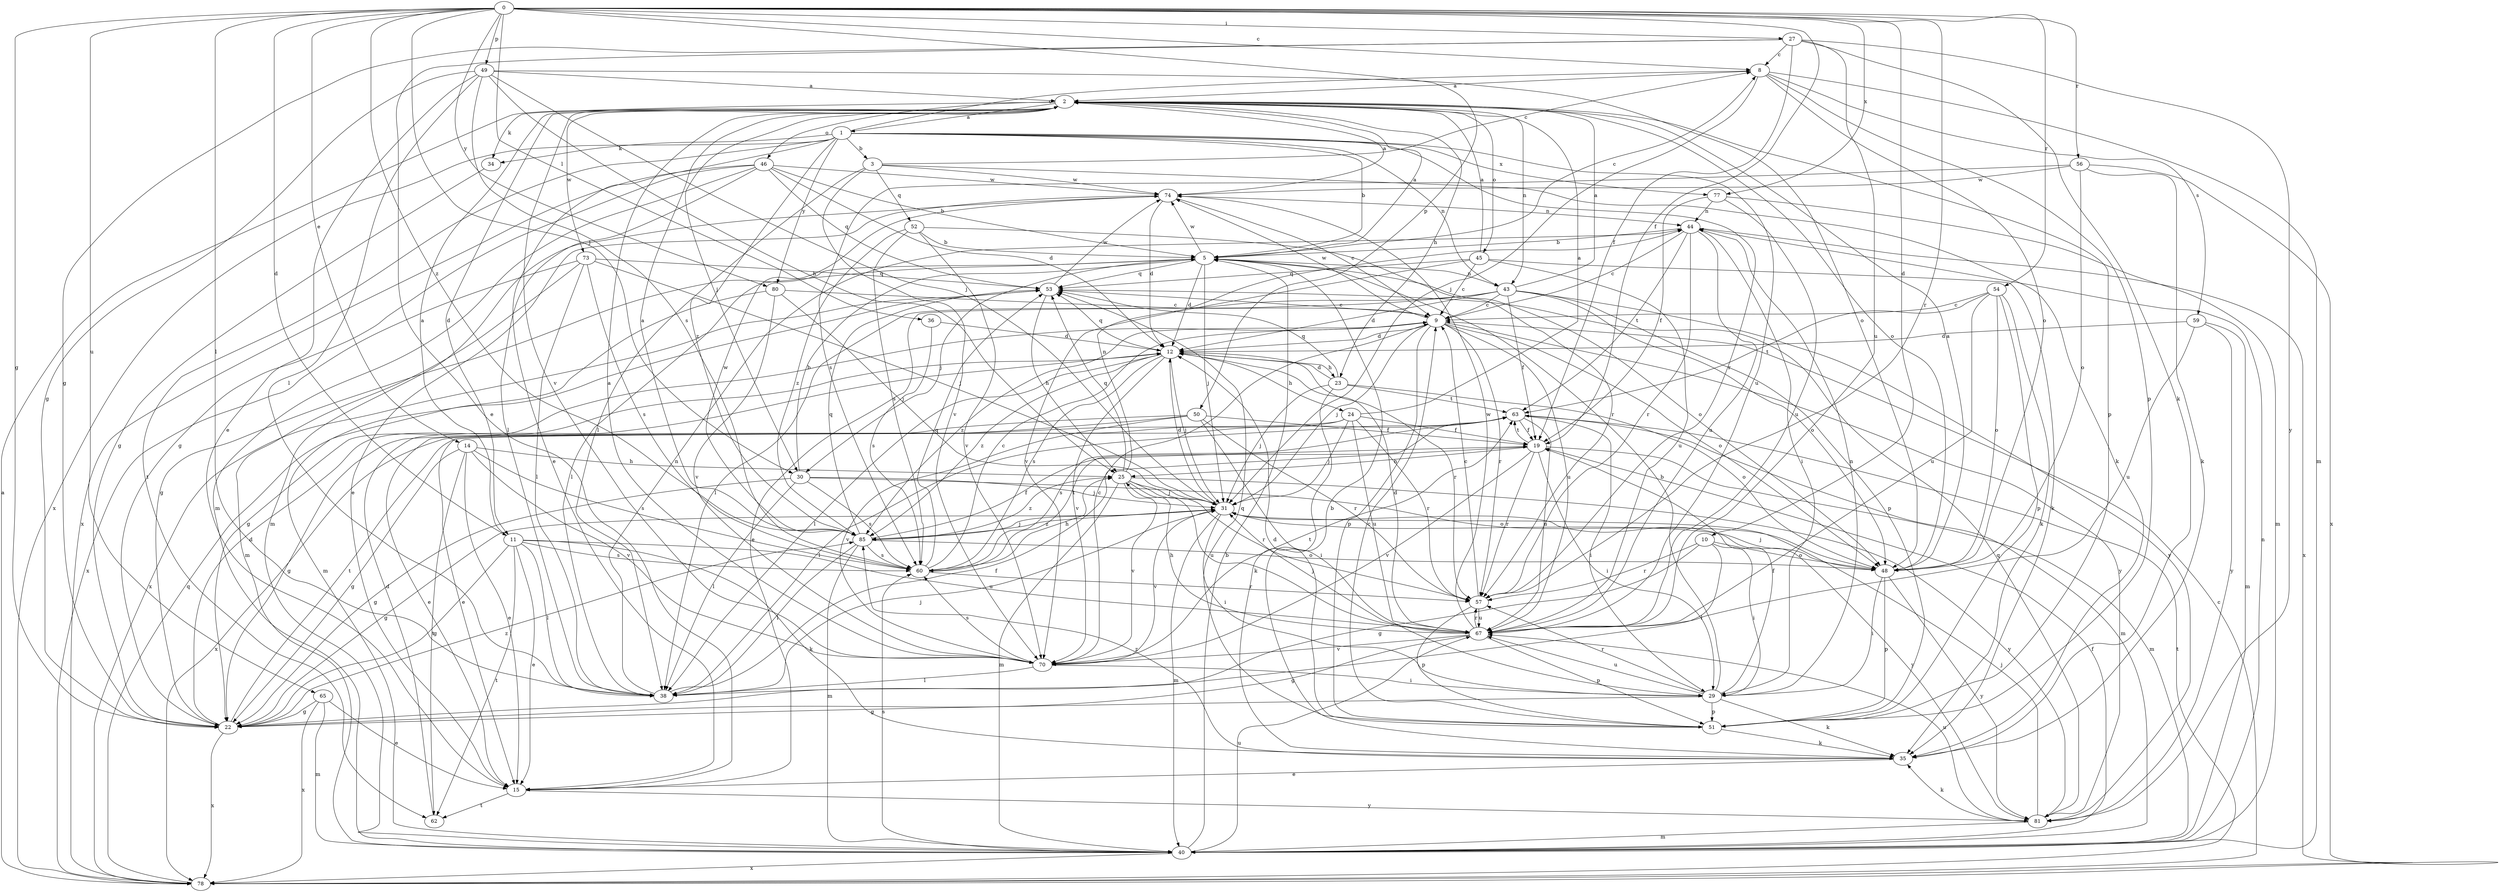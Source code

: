 strict digraph  {
0;
1;
2;
3;
5;
8;
9;
10;
11;
12;
14;
15;
19;
22;
23;
24;
25;
27;
29;
30;
31;
34;
35;
36;
38;
40;
43;
44;
45;
46;
48;
49;
50;
51;
52;
53;
54;
56;
57;
59;
60;
62;
63;
65;
67;
70;
73;
74;
77;
78;
80;
81;
85;
0 -> 8  [label=c];
0 -> 10  [label=d];
0 -> 11  [label=d];
0 -> 14  [label=e];
0 -> 19  [label=f];
0 -> 22  [label=g];
0 -> 27  [label=i];
0 -> 30  [label=j];
0 -> 36  [label=l];
0 -> 38  [label=l];
0 -> 49  [label=p];
0 -> 50  [label=p];
0 -> 54  [label=r];
0 -> 56  [label=r];
0 -> 57  [label=r];
0 -> 65  [label=u];
0 -> 77  [label=x];
0 -> 80  [label=y];
0 -> 85  [label=z];
1 -> 3  [label=b];
1 -> 5  [label=b];
1 -> 8  [label=c];
1 -> 15  [label=e];
1 -> 34  [label=k];
1 -> 43  [label=n];
1 -> 57  [label=r];
1 -> 62  [label=t];
1 -> 67  [label=u];
1 -> 77  [label=x];
1 -> 78  [label=x];
1 -> 80  [label=y];
1 -> 85  [label=z];
2 -> 1  [label=a];
2 -> 11  [label=d];
2 -> 23  [label=h];
2 -> 30  [label=j];
2 -> 34  [label=k];
2 -> 43  [label=n];
2 -> 45  [label=o];
2 -> 46  [label=o];
2 -> 48  [label=o];
2 -> 51  [label=p];
2 -> 70  [label=v];
2 -> 73  [label=w];
3 -> 8  [label=c];
3 -> 35  [label=k];
3 -> 38  [label=l];
3 -> 52  [label=q];
3 -> 70  [label=v];
3 -> 74  [label=w];
5 -> 2  [label=a];
5 -> 8  [label=c];
5 -> 12  [label=d];
5 -> 22  [label=g];
5 -> 30  [label=j];
5 -> 31  [label=j];
5 -> 38  [label=l];
5 -> 43  [label=n];
5 -> 48  [label=o];
5 -> 53  [label=q];
5 -> 74  [label=w];
8 -> 2  [label=a];
8 -> 31  [label=j];
8 -> 40  [label=m];
8 -> 48  [label=o];
8 -> 51  [label=p];
8 -> 59  [label=s];
9 -> 12  [label=d];
9 -> 22  [label=g];
9 -> 31  [label=j];
9 -> 48  [label=o];
9 -> 51  [label=p];
9 -> 57  [label=r];
9 -> 67  [label=u];
9 -> 74  [label=w];
9 -> 81  [label=y];
9 -> 85  [label=z];
10 -> 22  [label=g];
10 -> 29  [label=i];
10 -> 38  [label=l];
10 -> 48  [label=o];
10 -> 57  [label=r];
11 -> 2  [label=a];
11 -> 15  [label=e];
11 -> 22  [label=g];
11 -> 35  [label=k];
11 -> 38  [label=l];
11 -> 60  [label=s];
11 -> 62  [label=t];
11 -> 67  [label=u];
12 -> 23  [label=h];
12 -> 24  [label=h];
12 -> 31  [label=j];
12 -> 38  [label=l];
12 -> 53  [label=q];
12 -> 57  [label=r];
12 -> 60  [label=s];
12 -> 70  [label=v];
12 -> 85  [label=z];
14 -> 15  [label=e];
14 -> 22  [label=g];
14 -> 25  [label=h];
14 -> 60  [label=s];
14 -> 62  [label=t];
14 -> 70  [label=v];
15 -> 62  [label=t];
15 -> 81  [label=y];
19 -> 25  [label=h];
19 -> 29  [label=i];
19 -> 40  [label=m];
19 -> 57  [label=r];
19 -> 63  [label=t];
19 -> 70  [label=v];
22 -> 12  [label=d];
22 -> 63  [label=t];
22 -> 78  [label=x];
22 -> 85  [label=z];
23 -> 12  [label=d];
23 -> 31  [label=j];
23 -> 35  [label=k];
23 -> 48  [label=o];
23 -> 53  [label=q];
23 -> 63  [label=t];
24 -> 2  [label=a];
24 -> 15  [label=e];
24 -> 19  [label=f];
24 -> 31  [label=j];
24 -> 57  [label=r];
24 -> 67  [label=u];
24 -> 78  [label=x];
25 -> 31  [label=j];
25 -> 40  [label=m];
25 -> 44  [label=n];
25 -> 53  [label=q];
25 -> 57  [label=r];
25 -> 67  [label=u];
25 -> 70  [label=v];
25 -> 81  [label=y];
25 -> 85  [label=z];
27 -> 8  [label=c];
27 -> 15  [label=e];
27 -> 19  [label=f];
27 -> 22  [label=g];
27 -> 35  [label=k];
27 -> 67  [label=u];
27 -> 81  [label=y];
29 -> 5  [label=b];
29 -> 19  [label=f];
29 -> 22  [label=g];
29 -> 35  [label=k];
29 -> 44  [label=n];
29 -> 51  [label=p];
29 -> 57  [label=r];
29 -> 67  [label=u];
30 -> 5  [label=b];
30 -> 22  [label=g];
30 -> 31  [label=j];
30 -> 38  [label=l];
30 -> 48  [label=o];
30 -> 60  [label=s];
31 -> 12  [label=d];
31 -> 22  [label=g];
31 -> 29  [label=i];
31 -> 40  [label=m];
31 -> 70  [label=v];
31 -> 81  [label=y];
31 -> 85  [label=z];
34 -> 22  [label=g];
35 -> 5  [label=b];
35 -> 15  [label=e];
35 -> 85  [label=z];
36 -> 12  [label=d];
36 -> 60  [label=s];
38 -> 19  [label=f];
38 -> 31  [label=j];
38 -> 44  [label=n];
40 -> 5  [label=b];
40 -> 19  [label=f];
40 -> 44  [label=n];
40 -> 60  [label=s];
40 -> 67  [label=u];
40 -> 78  [label=x];
43 -> 2  [label=a];
43 -> 9  [label=c];
43 -> 12  [label=d];
43 -> 15  [label=e];
43 -> 19  [label=f];
43 -> 38  [label=l];
43 -> 48  [label=o];
43 -> 51  [label=p];
43 -> 81  [label=y];
44 -> 5  [label=b];
44 -> 9  [label=c];
44 -> 29  [label=i];
44 -> 57  [label=r];
44 -> 63  [label=t];
44 -> 67  [label=u];
44 -> 78  [label=x];
45 -> 2  [label=a];
45 -> 9  [label=c];
45 -> 35  [label=k];
45 -> 53  [label=q];
45 -> 67  [label=u];
45 -> 70  [label=v];
46 -> 5  [label=b];
46 -> 12  [label=d];
46 -> 22  [label=g];
46 -> 38  [label=l];
46 -> 40  [label=m];
46 -> 53  [label=q];
46 -> 74  [label=w];
46 -> 78  [label=x];
48 -> 2  [label=a];
48 -> 29  [label=i];
48 -> 31  [label=j];
48 -> 51  [label=p];
48 -> 81  [label=y];
49 -> 2  [label=a];
49 -> 15  [label=e];
49 -> 22  [label=g];
49 -> 25  [label=h];
49 -> 31  [label=j];
49 -> 38  [label=l];
49 -> 48  [label=o];
49 -> 60  [label=s];
50 -> 15  [label=e];
50 -> 19  [label=f];
50 -> 22  [label=g];
50 -> 29  [label=i];
50 -> 57  [label=r];
50 -> 70  [label=v];
51 -> 9  [label=c];
51 -> 12  [label=d];
51 -> 35  [label=k];
51 -> 53  [label=q];
52 -> 5  [label=b];
52 -> 57  [label=r];
52 -> 60  [label=s];
52 -> 70  [label=v];
52 -> 85  [label=z];
53 -> 9  [label=c];
53 -> 25  [label=h];
53 -> 74  [label=w];
53 -> 78  [label=x];
54 -> 9  [label=c];
54 -> 35  [label=k];
54 -> 48  [label=o];
54 -> 51  [label=p];
54 -> 63  [label=t];
54 -> 67  [label=u];
56 -> 35  [label=k];
56 -> 48  [label=o];
56 -> 60  [label=s];
56 -> 74  [label=w];
56 -> 78  [label=x];
57 -> 9  [label=c];
57 -> 51  [label=p];
57 -> 67  [label=u];
59 -> 12  [label=d];
59 -> 40  [label=m];
59 -> 67  [label=u];
59 -> 81  [label=y];
60 -> 9  [label=c];
60 -> 25  [label=h];
60 -> 53  [label=q];
60 -> 57  [label=r];
60 -> 63  [label=t];
62 -> 12  [label=d];
63 -> 19  [label=f];
63 -> 29  [label=i];
63 -> 38  [label=l];
63 -> 40  [label=m];
63 -> 60  [label=s];
63 -> 67  [label=u];
65 -> 15  [label=e];
65 -> 22  [label=g];
65 -> 40  [label=m];
65 -> 78  [label=x];
67 -> 12  [label=d];
67 -> 22  [label=g];
67 -> 25  [label=h];
67 -> 31  [label=j];
67 -> 51  [label=p];
67 -> 57  [label=r];
67 -> 70  [label=v];
67 -> 74  [label=w];
70 -> 2  [label=a];
70 -> 9  [label=c];
70 -> 29  [label=i];
70 -> 38  [label=l];
70 -> 60  [label=s];
70 -> 63  [label=t];
73 -> 31  [label=j];
73 -> 38  [label=l];
73 -> 40  [label=m];
73 -> 53  [label=q];
73 -> 60  [label=s];
73 -> 78  [label=x];
74 -> 2  [label=a];
74 -> 9  [label=c];
74 -> 12  [label=d];
74 -> 15  [label=e];
74 -> 40  [label=m];
74 -> 44  [label=n];
77 -> 19  [label=f];
77 -> 40  [label=m];
77 -> 44  [label=n];
77 -> 67  [label=u];
78 -> 2  [label=a];
78 -> 9  [label=c];
78 -> 53  [label=q];
78 -> 63  [label=t];
80 -> 9  [label=c];
80 -> 31  [label=j];
80 -> 40  [label=m];
80 -> 70  [label=v];
81 -> 31  [label=j];
81 -> 35  [label=k];
81 -> 40  [label=m];
81 -> 53  [label=q];
81 -> 67  [label=u];
85 -> 2  [label=a];
85 -> 19  [label=f];
85 -> 31  [label=j];
85 -> 38  [label=l];
85 -> 40  [label=m];
85 -> 48  [label=o];
85 -> 53  [label=q];
85 -> 60  [label=s];
85 -> 74  [label=w];
}
